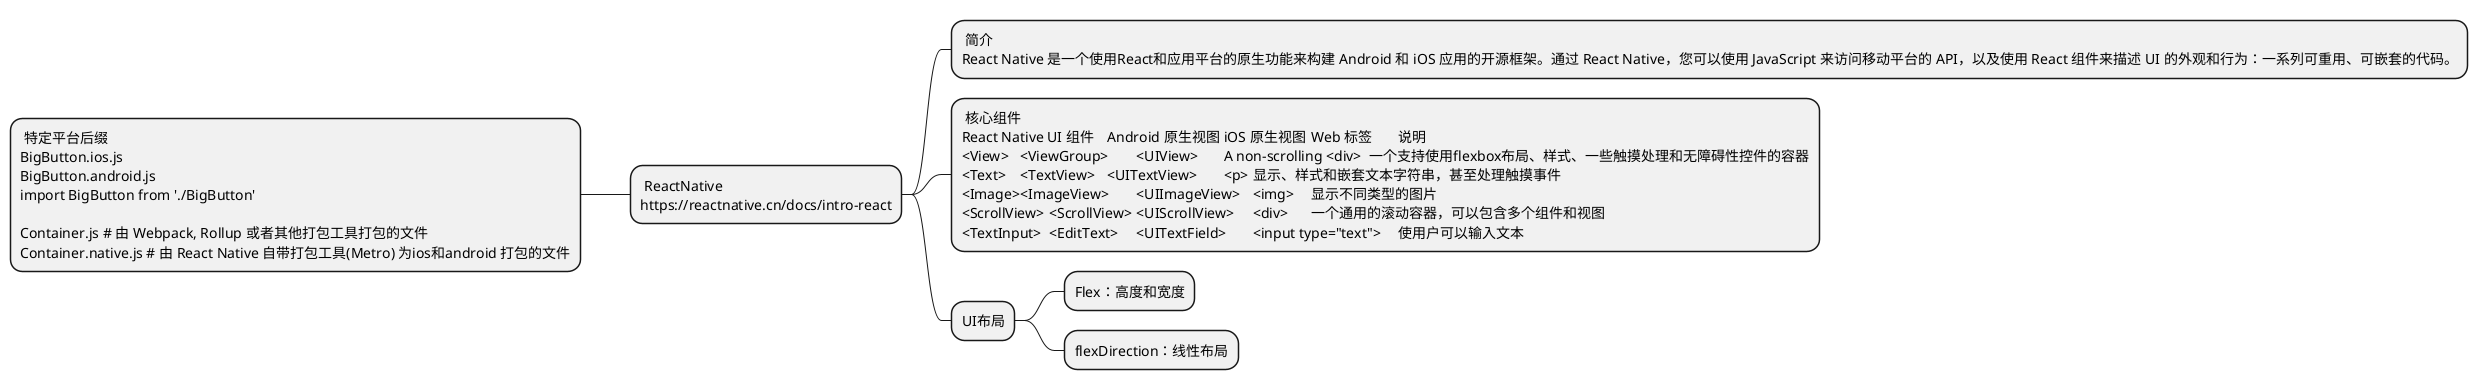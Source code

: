 @startmindmap
*: ReactNative
https://reactnative.cn/docs/intro-react;
left side
**: 特定平台后缀
BigButton.ios.js
BigButton.android.js
import BigButton from './BigButton'

Container.js # 由 Webpack, Rollup 或者其他打包工具打包的文件
Container.native.js # 由 React Native 自带打包工具(Metro) 为ios和android 打包的文件;


right side
**: 简介
React Native 是一个使用React和应用平台的原生功能来构建 Android 和 iOS 应用的开源框架。通过 React Native，您可以使用 JavaScript 来访问移动平台的 API，以及使用 React 组件来描述 UI 的外观和行为：一系列可重用、可嵌套的代码。;

**: 核心组件
React Native UI 组件	Android 原生视图	iOS 原生视图	Web 标签	说明
<View>	<ViewGroup>	<UIView>	A non-scrolling <div>	一个支持使用flexbox布局、样式、一些触摸处理和无障碍性控件的容器
<Text>	<TextView>	<UITextView>	<p>	显示、样式和嵌套文本字符串，甚至处理触摸事件
<Image>	<ImageView>	<UIImageView>	<img>	显示不同类型的图片
<ScrollView>	<ScrollView>	<UIScrollView>	<div>	一个通用的滚动容器，可以包含多个组件和视图
<TextInput>	<EditText>	<UITextField>	<input type="text">	使用户可以输入文本;

** UI布局
*** Flex：高度和宽度
*** flexDirection：线性布局
@endmindmap
